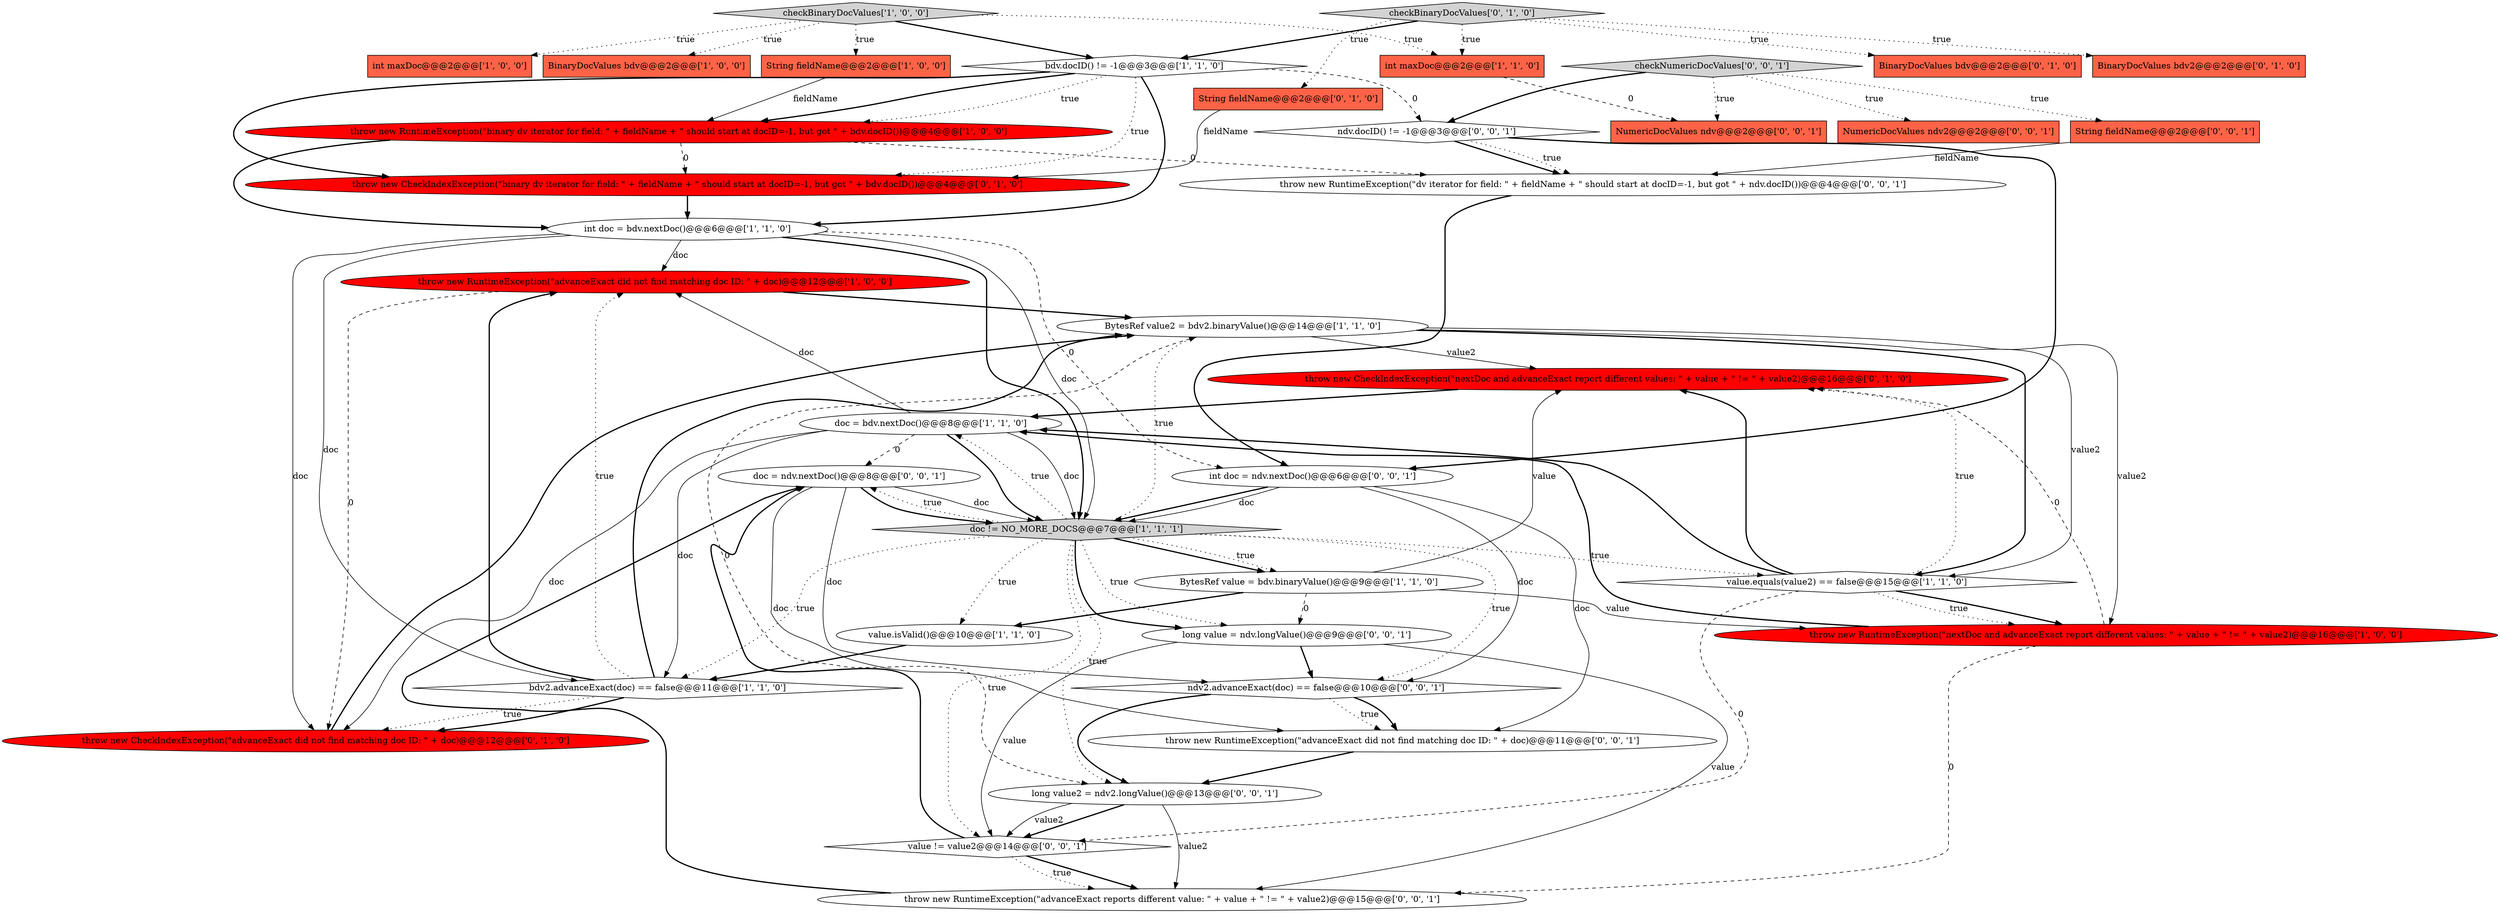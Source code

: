 digraph {
4 [style = filled, label = "String fieldName@@@2@@@['1', '0', '0']", fillcolor = tomato, shape = box image = "AAA0AAABBB1BBB"];
32 [style = filled, label = "doc = ndv.nextDoc()@@@8@@@['0', '0', '1']", fillcolor = white, shape = ellipse image = "AAA0AAABBB3BBB"];
13 [style = filled, label = "int doc = bdv.nextDoc()@@@6@@@['1', '1', '0']", fillcolor = white, shape = ellipse image = "AAA0AAABBB1BBB"];
33 [style = filled, label = "throw new RuntimeException(\"dv iterator for field: \" + fieldName + \" should start at docID=-1, but got \" + ndv.docID())@@@4@@@['0', '0', '1']", fillcolor = white, shape = ellipse image = "AAA0AAABBB3BBB"];
14 [style = filled, label = "int maxDoc@@@2@@@['1', '1', '0']", fillcolor = tomato, shape = box image = "AAA0AAABBB1BBB"];
25 [style = filled, label = "throw new RuntimeException(\"advanceExact reports different value: \" + value + \" != \" + value2)@@@15@@@['0', '0', '1']", fillcolor = white, shape = ellipse image = "AAA0AAABBB3BBB"];
10 [style = filled, label = "throw new RuntimeException(\"advanceExact did not find matching doc ID: \" + doc)@@@12@@@['1', '0', '0']", fillcolor = red, shape = ellipse image = "AAA1AAABBB1BBB"];
37 [style = filled, label = "int doc = ndv.nextDoc()@@@6@@@['0', '0', '1']", fillcolor = white, shape = ellipse image = "AAA0AAABBB3BBB"];
30 [style = filled, label = "NumericDocValues ndv2@@@2@@@['0', '0', '1']", fillcolor = tomato, shape = box image = "AAA0AAABBB3BBB"];
17 [style = filled, label = "throw new CheckIndexException(\"nextDoc and advanceExact report different values: \" + value + \" != \" + value2)@@@16@@@['0', '1', '0']", fillcolor = red, shape = ellipse image = "AAA1AAABBB2BBB"];
21 [style = filled, label = "BinaryDocValues bdv@@@2@@@['0', '1', '0']", fillcolor = tomato, shape = box image = "AAA0AAABBB2BBB"];
24 [style = filled, label = "throw new RuntimeException(\"advanceExact did not find matching doc ID: \" + doc)@@@11@@@['0', '0', '1']", fillcolor = white, shape = ellipse image = "AAA0AAABBB3BBB"];
26 [style = filled, label = "long value = ndv.longValue()@@@9@@@['0', '0', '1']", fillcolor = white, shape = ellipse image = "AAA0AAABBB3BBB"];
3 [style = filled, label = "bdv2.advanceExact(doc) == false@@@11@@@['1', '1', '0']", fillcolor = white, shape = diamond image = "AAA0AAABBB1BBB"];
18 [style = filled, label = "throw new CheckIndexException(\"binary dv iterator for field: \" + fieldName + \" should start at docID=-1, but got \" + bdv.docID())@@@4@@@['0', '1', '0']", fillcolor = red, shape = ellipse image = "AAA1AAABBB2BBB"];
11 [style = filled, label = "bdv.docID() != -1@@@3@@@['1', '1', '0']", fillcolor = white, shape = diamond image = "AAA0AAABBB1BBB"];
36 [style = filled, label = "value != value2@@@14@@@['0', '0', '1']", fillcolor = white, shape = diamond image = "AAA0AAABBB3BBB"];
6 [style = filled, label = "value.equals(value2) == false@@@15@@@['1', '1', '0']", fillcolor = white, shape = diamond image = "AAA0AAABBB1BBB"];
9 [style = filled, label = "doc != NO_MORE_DOCS@@@7@@@['1', '1', '1']", fillcolor = lightgray, shape = diamond image = "AAA0AAABBB1BBB"];
19 [style = filled, label = "checkBinaryDocValues['0', '1', '0']", fillcolor = lightgray, shape = diamond image = "AAA0AAABBB2BBB"];
29 [style = filled, label = "ndv2.advanceExact(doc) == false@@@10@@@['0', '0', '1']", fillcolor = white, shape = diamond image = "AAA0AAABBB3BBB"];
1 [style = filled, label = "checkBinaryDocValues['1', '0', '0']", fillcolor = lightgray, shape = diamond image = "AAA0AAABBB1BBB"];
34 [style = filled, label = "ndv.docID() != -1@@@3@@@['0', '0', '1']", fillcolor = white, shape = diamond image = "AAA0AAABBB3BBB"];
8 [style = filled, label = "BytesRef value2 = bdv2.binaryValue()@@@14@@@['1', '1', '0']", fillcolor = white, shape = ellipse image = "AAA0AAABBB1BBB"];
22 [style = filled, label = "String fieldName@@@2@@@['0', '1', '0']", fillcolor = tomato, shape = box image = "AAA0AAABBB2BBB"];
2 [style = filled, label = "doc = bdv.nextDoc()@@@8@@@['1', '1', '0']", fillcolor = white, shape = ellipse image = "AAA0AAABBB1BBB"];
16 [style = filled, label = "value.isValid()@@@10@@@['1', '1', '0']", fillcolor = white, shape = ellipse image = "AAA0AAABBB1BBB"];
0 [style = filled, label = "int maxDoc@@@2@@@['1', '0', '0']", fillcolor = tomato, shape = box image = "AAA0AAABBB1BBB"];
12 [style = filled, label = "BinaryDocValues bdv@@@2@@@['1', '0', '0']", fillcolor = tomato, shape = box image = "AAA0AAABBB1BBB"];
31 [style = filled, label = "NumericDocValues ndv@@@2@@@['0', '0', '1']", fillcolor = tomato, shape = box image = "AAA0AAABBB3BBB"];
5 [style = filled, label = "throw new RuntimeException(\"binary dv iterator for field: \" + fieldName + \" should start at docID=-1, but got \" + bdv.docID())@@@4@@@['1', '0', '0']", fillcolor = red, shape = ellipse image = "AAA1AAABBB1BBB"];
15 [style = filled, label = "throw new RuntimeException(\"nextDoc and advanceExact report different values: \" + value + \" != \" + value2)@@@16@@@['1', '0', '0']", fillcolor = red, shape = ellipse image = "AAA1AAABBB1BBB"];
28 [style = filled, label = "String fieldName@@@2@@@['0', '0', '1']", fillcolor = tomato, shape = box image = "AAA0AAABBB3BBB"];
7 [style = filled, label = "BytesRef value = bdv.binaryValue()@@@9@@@['1', '1', '0']", fillcolor = white, shape = ellipse image = "AAA0AAABBB1BBB"];
20 [style = filled, label = "BinaryDocValues bdv2@@@2@@@['0', '1', '0']", fillcolor = tomato, shape = box image = "AAA0AAABBB2BBB"];
23 [style = filled, label = "throw new CheckIndexException(\"advanceExact did not find matching doc ID: \" + doc)@@@12@@@['0', '1', '0']", fillcolor = red, shape = ellipse image = "AAA1AAABBB2BBB"];
27 [style = filled, label = "checkNumericDocValues['0', '0', '1']", fillcolor = lightgray, shape = diamond image = "AAA0AAABBB3BBB"];
35 [style = filled, label = "long value2 = ndv2.longValue()@@@13@@@['0', '0', '1']", fillcolor = white, shape = ellipse image = "AAA0AAABBB3BBB"];
9->35 [style = dotted, label="true"];
7->17 [style = solid, label="value"];
2->32 [style = dashed, label="0"];
8->35 [style = dashed, label="0"];
13->23 [style = solid, label="doc"];
19->11 [style = bold, label=""];
8->6 [style = bold, label=""];
9->7 [style = bold, label=""];
37->9 [style = bold, label=""];
9->26 [style = bold, label=""];
15->25 [style = dashed, label="0"];
10->8 [style = bold, label=""];
6->36 [style = dashed, label="0"];
26->25 [style = solid, label="value"];
7->16 [style = bold, label=""];
1->12 [style = dotted, label="true"];
11->13 [style = bold, label=""];
8->17 [style = solid, label="value2"];
4->5 [style = solid, label="fieldName"];
1->0 [style = dotted, label="true"];
7->26 [style = dashed, label="0"];
9->32 [style = dotted, label="true"];
6->15 [style = dotted, label="true"];
16->3 [style = bold, label=""];
9->26 [style = dotted, label="true"];
34->33 [style = bold, label=""];
11->5 [style = dotted, label="true"];
1->4 [style = dotted, label="true"];
19->21 [style = dotted, label="true"];
2->9 [style = bold, label=""];
23->8 [style = bold, label=""];
11->18 [style = bold, label=""];
1->11 [style = bold, label=""];
9->8 [style = dotted, label="true"];
6->2 [style = bold, label=""];
3->10 [style = bold, label=""];
3->23 [style = bold, label=""];
36->25 [style = bold, label=""];
22->18 [style = solid, label="fieldName"];
32->29 [style = solid, label="doc"];
17->2 [style = bold, label=""];
8->15 [style = solid, label="value2"];
19->22 [style = dotted, label="true"];
5->33 [style = dashed, label="0"];
15->17 [style = dashed, label="0"];
2->9 [style = solid, label="doc"];
29->35 [style = bold, label=""];
7->15 [style = solid, label="value"];
9->3 [style = dotted, label="true"];
3->23 [style = dotted, label="true"];
14->31 [style = dashed, label="0"];
6->17 [style = bold, label=""];
13->3 [style = solid, label="doc"];
11->34 [style = dashed, label="0"];
3->10 [style = dotted, label="true"];
8->6 [style = solid, label="value2"];
32->9 [style = solid, label="doc"];
26->36 [style = solid, label="value"];
6->15 [style = bold, label=""];
32->24 [style = solid, label="doc"];
32->9 [style = bold, label=""];
11->5 [style = bold, label=""];
2->3 [style = solid, label="doc"];
27->34 [style = bold, label=""];
27->31 [style = dotted, label="true"];
3->8 [style = bold, label=""];
5->13 [style = bold, label=""];
34->33 [style = dotted, label="true"];
13->9 [style = bold, label=""];
9->16 [style = dotted, label="true"];
9->7 [style = dotted, label="true"];
33->37 [style = bold, label=""];
29->24 [style = dotted, label="true"];
10->23 [style = dashed, label="0"];
2->23 [style = solid, label="doc"];
19->14 [style = dotted, label="true"];
13->37 [style = dashed, label="0"];
9->29 [style = dotted, label="true"];
15->2 [style = bold, label=""];
2->10 [style = solid, label="doc"];
24->35 [style = bold, label=""];
19->20 [style = dotted, label="true"];
26->29 [style = bold, label=""];
37->24 [style = solid, label="doc"];
9->36 [style = dotted, label="true"];
25->32 [style = bold, label=""];
35->25 [style = solid, label="value2"];
13->9 [style = solid, label="doc"];
36->32 [style = bold, label=""];
1->14 [style = dotted, label="true"];
11->18 [style = dotted, label="true"];
5->18 [style = dashed, label="0"];
9->6 [style = dotted, label="true"];
6->17 [style = dotted, label="true"];
27->28 [style = dotted, label="true"];
27->30 [style = dotted, label="true"];
34->37 [style = bold, label=""];
9->2 [style = dotted, label="true"];
13->10 [style = solid, label="doc"];
18->13 [style = bold, label=""];
28->33 [style = solid, label="fieldName"];
37->29 [style = solid, label="doc"];
37->9 [style = solid, label="doc"];
35->36 [style = bold, label=""];
29->24 [style = bold, label=""];
36->25 [style = dotted, label="true"];
35->36 [style = solid, label="value2"];
}
